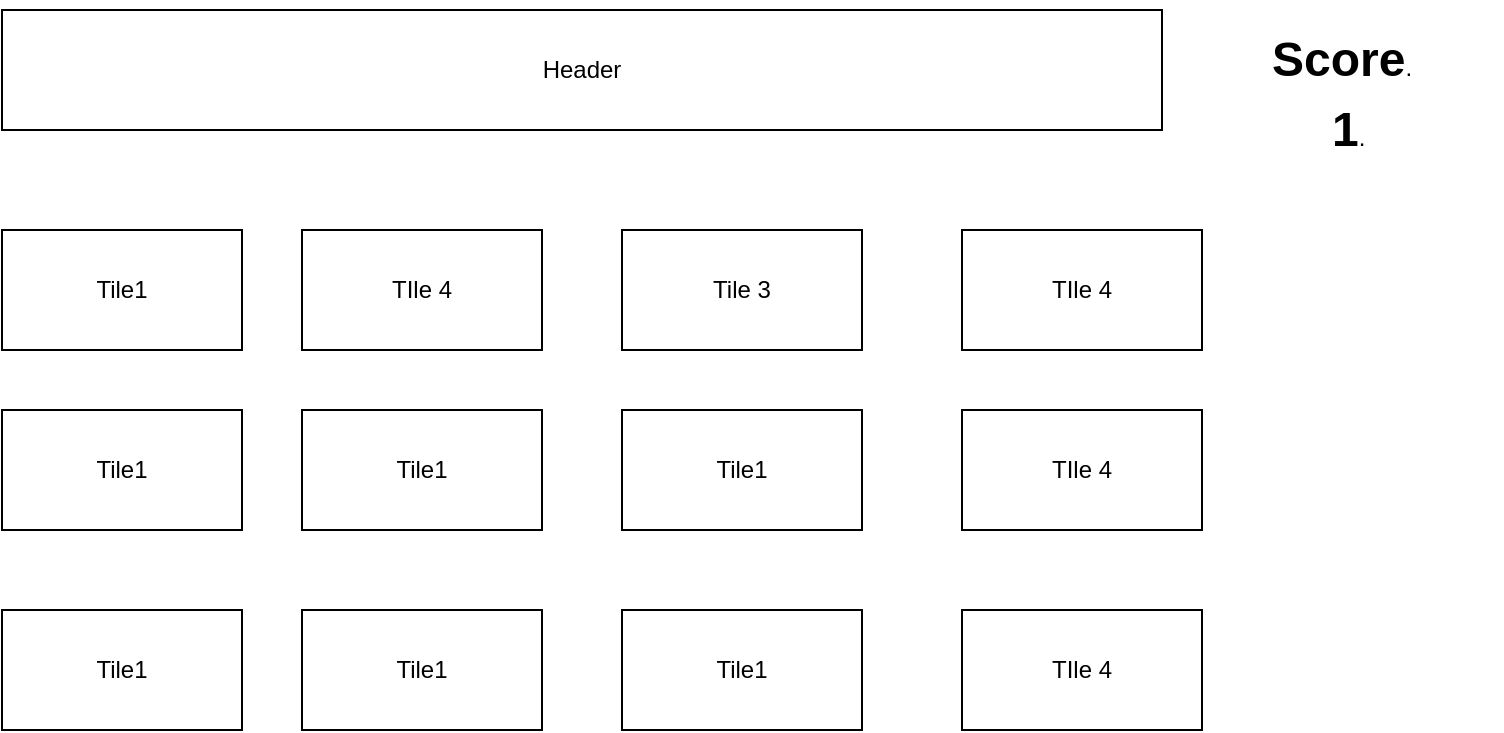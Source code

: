 <mxfile>
    <diagram id="XDXdIqWH3cd5O2GR9SGJ" name="Page-1">
        <mxGraphModel dx="876" dy="2179" grid="1" gridSize="10" guides="1" tooltips="1" connect="1" arrows="1" fold="1" page="1" pageScale="1" pageWidth="1100" pageHeight="1700" math="0" shadow="0">
            <root>
                <mxCell id="0"/>
                <mxCell id="1" parent="0"/>
                <mxCell id="2" value="Header" style="rounded=0;whiteSpace=wrap;html=1;" vertex="1" parent="1">
                    <mxGeometry x="130" width="580" height="60" as="geometry"/>
                </mxCell>
                <mxCell id="3" value="Tile1" style="rounded=0;whiteSpace=wrap;html=1;" vertex="1" parent="1">
                    <mxGeometry x="130" y="110" width="120" height="60" as="geometry"/>
                </mxCell>
                <mxCell id="5" value="Tile 3" style="rounded=0;whiteSpace=wrap;html=1;" vertex="1" parent="1">
                    <mxGeometry x="440" y="110" width="120" height="60" as="geometry"/>
                </mxCell>
                <mxCell id="6" value="TIle 4" style="rounded=0;whiteSpace=wrap;html=1;" vertex="1" parent="1">
                    <mxGeometry x="610" y="300" width="120" height="60" as="geometry"/>
                </mxCell>
                <mxCell id="7" value="Tile1" style="rounded=0;whiteSpace=wrap;html=1;" vertex="1" parent="1">
                    <mxGeometry x="440" y="300" width="120" height="60" as="geometry"/>
                </mxCell>
                <mxCell id="8" value="Tile1" style="rounded=0;whiteSpace=wrap;html=1;" vertex="1" parent="1">
                    <mxGeometry x="280" y="300" width="120" height="60" as="geometry"/>
                </mxCell>
                <mxCell id="9" value="Tile1" style="rounded=0;whiteSpace=wrap;html=1;" vertex="1" parent="1">
                    <mxGeometry x="130" y="300" width="120" height="60" as="geometry"/>
                </mxCell>
                <mxCell id="10" value="Tile1" style="rounded=0;whiteSpace=wrap;html=1;" vertex="1" parent="1">
                    <mxGeometry x="440" y="200" width="120" height="60" as="geometry"/>
                </mxCell>
                <mxCell id="11" value="Tile1" style="rounded=0;whiteSpace=wrap;html=1;" vertex="1" parent="1">
                    <mxGeometry x="280" y="200" width="120" height="60" as="geometry"/>
                </mxCell>
                <mxCell id="12" value="Tile1" style="rounded=0;whiteSpace=wrap;html=1;" vertex="1" parent="1">
                    <mxGeometry x="130" y="200" width="120" height="60" as="geometry"/>
                </mxCell>
                <mxCell id="13" value="TIle 4" style="rounded=0;whiteSpace=wrap;html=1;" vertex="1" parent="1">
                    <mxGeometry x="610" y="110" width="120" height="60" as="geometry"/>
                </mxCell>
                <mxCell id="15" value="TIle 4" style="rounded=0;whiteSpace=wrap;html=1;" vertex="1" parent="1">
                    <mxGeometry x="610" y="200" width="120" height="60" as="geometry"/>
                </mxCell>
                <mxCell id="16" value="&lt;h1&gt;&lt;span style=&quot;background-color: initial;&quot;&gt;Score&lt;/span&gt;&lt;span style=&quot;background-color: initial; font-size: 12px; font-weight: normal;&quot;&gt;.&lt;/span&gt;&lt;br&gt;&lt;/h1&gt;" style="text;html=1;strokeColor=none;fillColor=none;spacing=5;spacingTop=-20;whiteSpace=wrap;overflow=hidden;rounded=0;" vertex="1" parent="1">
                    <mxGeometry x="760" y="5" width="90" height="50" as="geometry"/>
                </mxCell>
                <mxCell id="17" value="TIle 4" style="rounded=0;whiteSpace=wrap;html=1;" vertex="1" parent="1">
                    <mxGeometry x="280" y="110" width="120" height="60" as="geometry"/>
                </mxCell>
                <mxCell id="18" value="&lt;h1&gt;&lt;span style=&quot;background-color: initial;&quot;&gt;1&lt;/span&gt;&lt;span style=&quot;background-color: initial; font-size: 12px; font-weight: normal;&quot;&gt;.&lt;/span&gt;&lt;br&gt;&lt;/h1&gt;" style="text;html=1;strokeColor=none;fillColor=none;spacing=5;spacingTop=-20;whiteSpace=wrap;overflow=hidden;rounded=0;" vertex="1" parent="1">
                    <mxGeometry x="790" y="40" width="90" height="50" as="geometry"/>
                </mxCell>
            </root>
        </mxGraphModel>
    </diagram>
</mxfile>